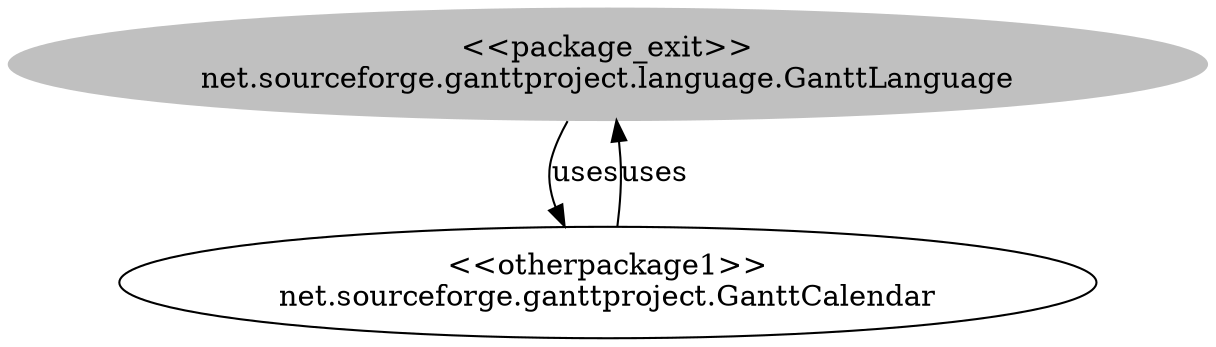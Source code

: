 digraph cd {
	net_sourceforge_ganttproject_language_GanttLanguage [label="<<package_exit>>
net.sourceforge.ganttproject.language.GanttLanguage",style=filled,color="grey"];
	net_sourceforge_ganttproject_GanttCalendar [label="<<otherpackage1>>
net.sourceforge.ganttproject.GanttCalendar"];
	net_sourceforge_ganttproject_language_GanttLanguage -> net_sourceforge_ganttproject_GanttCalendar [label=uses];
	net_sourceforge_ganttproject_GanttCalendar -> net_sourceforge_ganttproject_language_GanttLanguage [label=uses];
}

